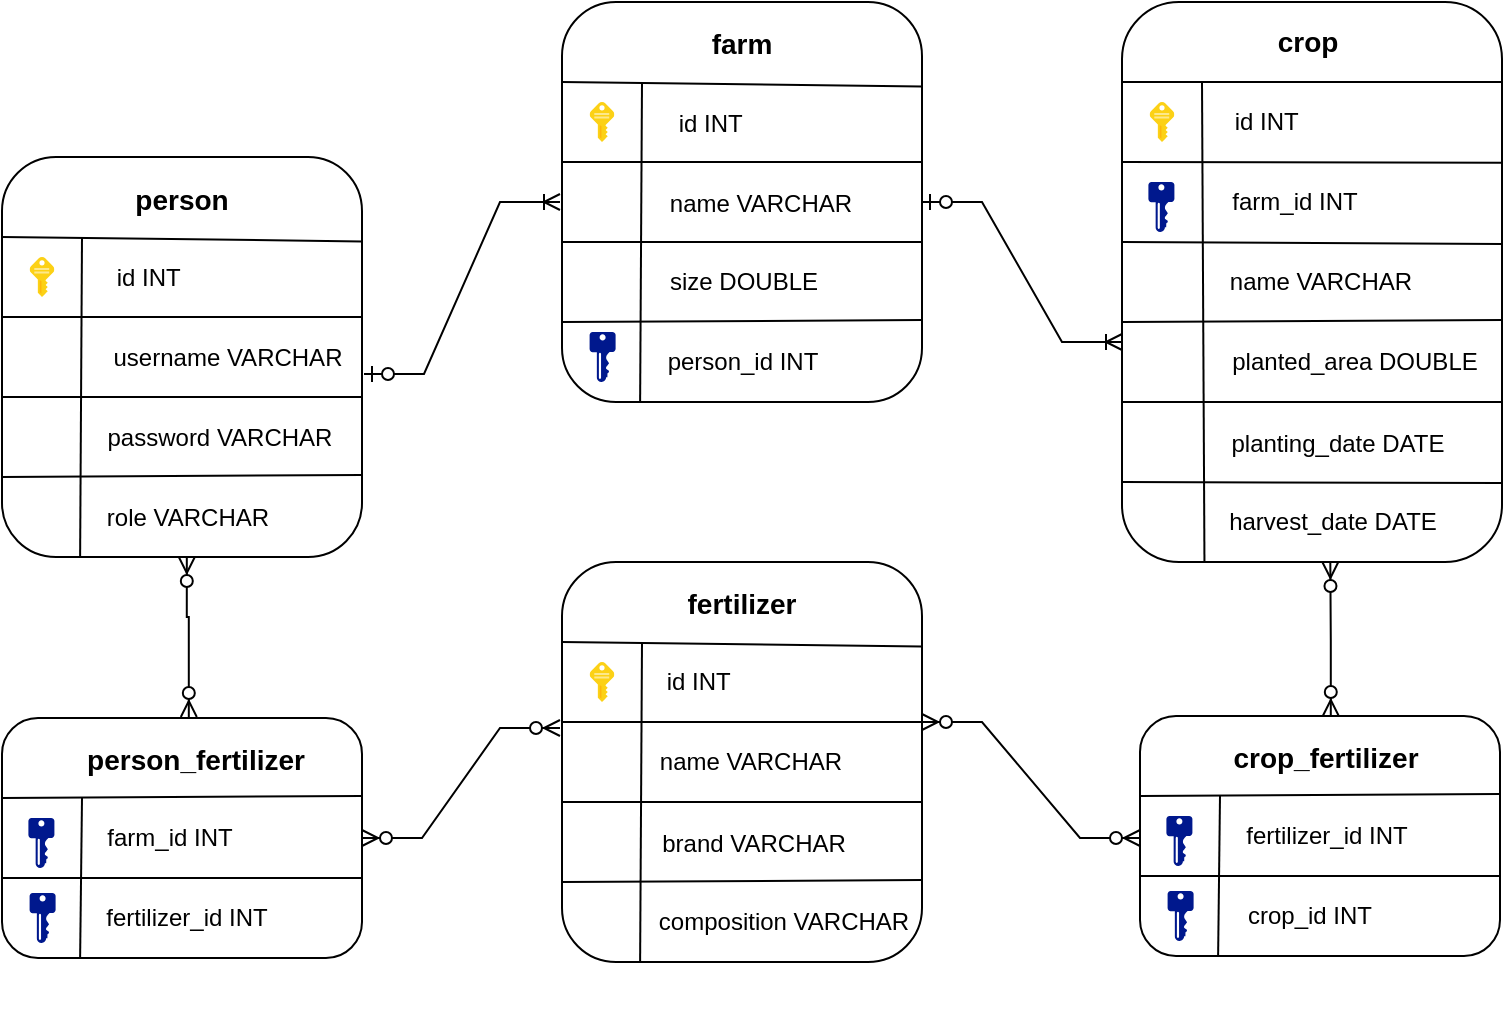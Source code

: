 <mxfile version="26.0.5">
  <diagram name="Page-1" id="6133507b-19e7-1e82-6fc7-422aa6c4b21f">
    <mxGraphModel dx="1311" dy="501" grid="1" gridSize="10" guides="1" tooltips="1" connect="1" arrows="1" fold="1" page="1" pageScale="1" pageWidth="1100" pageHeight="850" background="none" math="0" shadow="0">
      <root>
        <mxCell id="0" />
        <mxCell id="1" parent="0" />
        <mxCell id="4Ya6MQj-gc4yKTbIKFqB-1" value="" style="rounded=1;whiteSpace=wrap;html=1;" vertex="1" parent="1">
          <mxGeometry x="120" y="237.5" width="180" height="200" as="geometry" />
        </mxCell>
        <mxCell id="4Ya6MQj-gc4yKTbIKFqB-2" value="" style="endArrow=none;html=1;rounded=0;entryX=1;entryY=0.211;entryDx=0;entryDy=0;entryPerimeter=0;" edge="1" parent="1" target="4Ya6MQj-gc4yKTbIKFqB-1">
          <mxGeometry width="50" height="50" relative="1" as="geometry">
            <mxPoint x="120" y="277.5" as="sourcePoint" />
            <mxPoint x="170" y="227.5" as="targetPoint" />
          </mxGeometry>
        </mxCell>
        <mxCell id="4Ya6MQj-gc4yKTbIKFqB-3" value="" style="endArrow=none;html=1;rounded=0;entryX=1;entryY=0.6;entryDx=0;entryDy=0;entryPerimeter=0;" edge="1" parent="1" target="4Ya6MQj-gc4yKTbIKFqB-1">
          <mxGeometry width="50" height="50" relative="1" as="geometry">
            <mxPoint x="120" y="357.5" as="sourcePoint" />
            <mxPoint x="240" y="357.5" as="targetPoint" />
          </mxGeometry>
        </mxCell>
        <mxCell id="4Ya6MQj-gc4yKTbIKFqB-4" value="" style="endArrow=none;html=1;rounded=0;entryX=1;entryY=0.795;entryDx=0;entryDy=0;entryPerimeter=0;" edge="1" parent="1" target="4Ya6MQj-gc4yKTbIKFqB-1">
          <mxGeometry width="50" height="50" relative="1" as="geometry">
            <mxPoint x="120" y="397.5" as="sourcePoint" />
            <mxPoint x="240" y="397.5" as="targetPoint" />
          </mxGeometry>
        </mxCell>
        <mxCell id="4Ya6MQj-gc4yKTbIKFqB-5" value="" style="endArrow=none;html=1;rounded=0;" edge="1" parent="1">
          <mxGeometry width="50" height="50" relative="1" as="geometry">
            <mxPoint x="120" y="317.5" as="sourcePoint" />
            <mxPoint x="300" y="317.5" as="targetPoint" />
          </mxGeometry>
        </mxCell>
        <mxCell id="4Ya6MQj-gc4yKTbIKFqB-6" value="&lt;b&gt;&lt;font style=&quot;font-size: 14px;&quot;&gt;person&lt;/font&gt;&lt;/b&gt;" style="text;html=1;align=center;verticalAlign=middle;whiteSpace=wrap;rounded=0;" vertex="1" parent="1">
          <mxGeometry x="165" y="243.5" width="90" height="30" as="geometry" />
        </mxCell>
        <mxCell id="4Ya6MQj-gc4yKTbIKFqB-7" value="username VARCHAR" style="text;html=1;align=center;verticalAlign=middle;whiteSpace=wrap;rounded=0;" vertex="1" parent="1">
          <mxGeometry x="173" y="322.5" width="120" height="30" as="geometry" />
        </mxCell>
        <mxCell id="4Ya6MQj-gc4yKTbIKFqB-8" value="password VARCHAR" style="text;html=1;align=center;verticalAlign=middle;whiteSpace=wrap;rounded=0;" vertex="1" parent="1">
          <mxGeometry x="159" y="367.5" width="140" height="20" as="geometry" />
        </mxCell>
        <mxCell id="4Ya6MQj-gc4yKTbIKFqB-9" value="role VARCHAR" style="text;html=1;align=center;verticalAlign=middle;whiteSpace=wrap;rounded=0;" vertex="1" parent="1">
          <mxGeometry x="153" y="405.5" width="120" height="25" as="geometry" />
        </mxCell>
        <mxCell id="4Ya6MQj-gc4yKTbIKFqB-10" value="id INT&amp;nbsp;" style="text;html=1;align=center;verticalAlign=middle;whiteSpace=wrap;rounded=0;" vertex="1" parent="1">
          <mxGeometry x="165" y="282.5" width="60" height="30" as="geometry" />
        </mxCell>
        <mxCell id="4Ya6MQj-gc4yKTbIKFqB-11" value="" style="image;sketch=0;aspect=fixed;html=1;points=[];align=center;fontSize=12;image=img/lib/mscae/Key.svg;" vertex="1" parent="1">
          <mxGeometry x="133.8" y="287.5" width="12.4" height="20" as="geometry" />
        </mxCell>
        <mxCell id="4Ya6MQj-gc4yKTbIKFqB-12" style="edgeStyle=orthogonalEdgeStyle;rounded=0;orthogonalLoop=1;jettySize=auto;html=1;exitX=0.5;exitY=1;exitDx=0;exitDy=0;" edge="1" parent="1" source="4Ya6MQj-gc4yKTbIKFqB-8" target="4Ya6MQj-gc4yKTbIKFqB-8">
          <mxGeometry relative="1" as="geometry" />
        </mxCell>
        <mxCell id="4Ya6MQj-gc4yKTbIKFqB-13" value="" style="shape=image;html=1;verticalAlign=top;verticalLabelPosition=bottom;labelBackgroundColor=#ffffff;imageAspect=0;aspect=fixed;image=https://cdn1.iconfinder.com/data/icons/unicons-line-vol-2/24/diamond-128.png" vertex="1" parent="1">
          <mxGeometry x="130" y="327.5" width="20" height="20" as="geometry" />
        </mxCell>
        <mxCell id="4Ya6MQj-gc4yKTbIKFqB-15" value="" style="shape=image;html=1;verticalAlign=top;verticalLabelPosition=bottom;labelBackgroundColor=#ffffff;imageAspect=0;aspect=fixed;image=https://cdn1.iconfinder.com/data/icons/unicons-line-vol-2/24/diamond-128.png" vertex="1" parent="1">
          <mxGeometry x="130" y="367.5" width="20" height="20" as="geometry" />
        </mxCell>
        <mxCell id="4Ya6MQj-gc4yKTbIKFqB-16" value="" style="shape=image;html=1;verticalAlign=top;verticalLabelPosition=bottom;labelBackgroundColor=#ffffff;imageAspect=0;aspect=fixed;image=https://cdn1.iconfinder.com/data/icons/unicons-line-vol-2/24/diamond-128.png" vertex="1" parent="1">
          <mxGeometry x="130" y="402.5" width="20" height="20" as="geometry" />
        </mxCell>
        <mxCell id="4Ya6MQj-gc4yKTbIKFqB-17" value="" style="endArrow=none;html=1;rounded=0;exitX=0.217;exitY=1;exitDx=0;exitDy=0;exitPerimeter=0;" edge="1" parent="1" source="4Ya6MQj-gc4yKTbIKFqB-1">
          <mxGeometry width="50" height="50" relative="1" as="geometry">
            <mxPoint x="110" y="287.5" as="sourcePoint" />
            <mxPoint x="160" y="277.5" as="targetPoint" />
          </mxGeometry>
        </mxCell>
        <mxCell id="4Ya6MQj-gc4yKTbIKFqB-18" value="" style="rounded=1;whiteSpace=wrap;html=1;" vertex="1" parent="1">
          <mxGeometry x="400" y="160" width="180" height="200" as="geometry" />
        </mxCell>
        <mxCell id="4Ya6MQj-gc4yKTbIKFqB-19" value="" style="endArrow=none;html=1;rounded=0;entryX=1;entryY=0.211;entryDx=0;entryDy=0;entryPerimeter=0;" edge="1" parent="1" target="4Ya6MQj-gc4yKTbIKFqB-18">
          <mxGeometry width="50" height="50" relative="1" as="geometry">
            <mxPoint x="400" y="200" as="sourcePoint" />
            <mxPoint x="450" y="150" as="targetPoint" />
          </mxGeometry>
        </mxCell>
        <mxCell id="4Ya6MQj-gc4yKTbIKFqB-20" value="" style="endArrow=none;html=1;rounded=0;entryX=1;entryY=0.6;entryDx=0;entryDy=0;entryPerimeter=0;" edge="1" parent="1" target="4Ya6MQj-gc4yKTbIKFqB-18">
          <mxGeometry width="50" height="50" relative="1" as="geometry">
            <mxPoint x="400" y="280" as="sourcePoint" />
            <mxPoint x="520" y="280" as="targetPoint" />
          </mxGeometry>
        </mxCell>
        <mxCell id="4Ya6MQj-gc4yKTbIKFqB-21" value="" style="endArrow=none;html=1;rounded=0;entryX=1;entryY=0.795;entryDx=0;entryDy=0;entryPerimeter=0;" edge="1" parent="1" target="4Ya6MQj-gc4yKTbIKFqB-18">
          <mxGeometry width="50" height="50" relative="1" as="geometry">
            <mxPoint x="400" y="320" as="sourcePoint" />
            <mxPoint x="520" y="320" as="targetPoint" />
          </mxGeometry>
        </mxCell>
        <mxCell id="4Ya6MQj-gc4yKTbIKFqB-22" value="" style="endArrow=none;html=1;rounded=0;" edge="1" parent="1">
          <mxGeometry width="50" height="50" relative="1" as="geometry">
            <mxPoint x="400" y="240" as="sourcePoint" />
            <mxPoint x="580" y="240" as="targetPoint" />
          </mxGeometry>
        </mxCell>
        <mxCell id="4Ya6MQj-gc4yKTbIKFqB-23" value="&lt;font style=&quot;font-size: 14px;&quot;&gt;&lt;b&gt;farm&lt;/b&gt;&lt;/font&gt;" style="text;html=1;align=center;verticalAlign=middle;whiteSpace=wrap;rounded=0;" vertex="1" parent="1">
          <mxGeometry x="445" y="166" width="90" height="30" as="geometry" />
        </mxCell>
        <mxCell id="4Ya6MQj-gc4yKTbIKFqB-24" value="name VARCHAR" style="text;html=1;align=center;verticalAlign=middle;whiteSpace=wrap;rounded=0;" vertex="1" parent="1">
          <mxGeometry x="442" y="246" width="115" height="30" as="geometry" />
        </mxCell>
        <mxCell id="4Ya6MQj-gc4yKTbIKFqB-25" value="size DOUBLE" style="text;html=1;align=center;verticalAlign=middle;whiteSpace=wrap;rounded=0;" vertex="1" parent="1">
          <mxGeometry x="436" y="290" width="110" height="20" as="geometry" />
        </mxCell>
        <mxCell id="4Ya6MQj-gc4yKTbIKFqB-26" value="person_id INT" style="text;html=1;align=center;verticalAlign=middle;whiteSpace=wrap;rounded=0;" vertex="1" parent="1">
          <mxGeometry x="447.5" y="325" width="85" height="30" as="geometry" />
        </mxCell>
        <mxCell id="4Ya6MQj-gc4yKTbIKFqB-27" value="id INT&amp;nbsp;" style="text;html=1;align=center;verticalAlign=middle;whiteSpace=wrap;rounded=0;" vertex="1" parent="1">
          <mxGeometry x="445.5" y="208" width="60" height="25" as="geometry" />
        </mxCell>
        <mxCell id="4Ya6MQj-gc4yKTbIKFqB-28" value="" style="image;sketch=0;aspect=fixed;html=1;points=[];align=center;fontSize=12;image=img/lib/mscae/Key.svg;" vertex="1" parent="1">
          <mxGeometry x="413.8" y="210" width="12.4" height="20" as="geometry" />
        </mxCell>
        <mxCell id="4Ya6MQj-gc4yKTbIKFqB-29" style="edgeStyle=orthogonalEdgeStyle;rounded=0;orthogonalLoop=1;jettySize=auto;html=1;exitX=0.5;exitY=1;exitDx=0;exitDy=0;" edge="1" parent="1" source="4Ya6MQj-gc4yKTbIKFqB-25" target="4Ya6MQj-gc4yKTbIKFqB-25">
          <mxGeometry relative="1" as="geometry" />
        </mxCell>
        <mxCell id="4Ya6MQj-gc4yKTbIKFqB-30" value="" style="shape=image;html=1;verticalAlign=top;verticalLabelPosition=bottom;labelBackgroundColor=#ffffff;imageAspect=0;aspect=fixed;image=https://cdn1.iconfinder.com/data/icons/unicons-line-vol-2/24/diamond-128.png" vertex="1" parent="1">
          <mxGeometry x="410" y="250" width="20" height="20" as="geometry" />
        </mxCell>
        <mxCell id="4Ya6MQj-gc4yKTbIKFqB-31" value="" style="shape=image;html=1;verticalAlign=top;verticalLabelPosition=bottom;labelBackgroundColor=#ffffff;imageAspect=0;aspect=fixed;image=https://cdn1.iconfinder.com/data/icons/unicons-line-vol-2/24/diamond-128.png" vertex="1" parent="1">
          <mxGeometry x="410" y="290" width="20" height="20" as="geometry" />
        </mxCell>
        <mxCell id="4Ya6MQj-gc4yKTbIKFqB-33" value="" style="endArrow=none;html=1;rounded=0;exitX=0.217;exitY=1;exitDx=0;exitDy=0;exitPerimeter=0;" edge="1" parent="1" source="4Ya6MQj-gc4yKTbIKFqB-18">
          <mxGeometry width="50" height="50" relative="1" as="geometry">
            <mxPoint x="390" y="210" as="sourcePoint" />
            <mxPoint x="440" y="200" as="targetPoint" />
          </mxGeometry>
        </mxCell>
        <mxCell id="4Ya6MQj-gc4yKTbIKFqB-51" value="" style="rounded=1;whiteSpace=wrap;html=1;" vertex="1" parent="1">
          <mxGeometry x="680" y="160" width="190" height="280" as="geometry" />
        </mxCell>
        <mxCell id="4Ya6MQj-gc4yKTbIKFqB-52" value="" style="endArrow=none;html=1;rounded=0;entryX=1;entryY=0.143;entryDx=0;entryDy=0;entryPerimeter=0;" edge="1" parent="1" target="4Ya6MQj-gc4yKTbIKFqB-51">
          <mxGeometry width="50" height="50" relative="1" as="geometry">
            <mxPoint x="680" y="200" as="sourcePoint" />
            <mxPoint x="730" y="150" as="targetPoint" />
          </mxGeometry>
        </mxCell>
        <mxCell id="4Ya6MQj-gc4yKTbIKFqB-53" value="" style="endArrow=none;html=1;rounded=0;entryX=1;entryY=0.432;entryDx=0;entryDy=0;entryPerimeter=0;" edge="1" parent="1" target="4Ya6MQj-gc4yKTbIKFqB-51">
          <mxGeometry width="50" height="50" relative="1" as="geometry">
            <mxPoint x="680" y="280" as="sourcePoint" />
            <mxPoint x="800" y="280" as="targetPoint" />
          </mxGeometry>
        </mxCell>
        <mxCell id="4Ya6MQj-gc4yKTbIKFqB-54" value="" style="endArrow=none;html=1;rounded=0;entryX=1;entryY=0.568;entryDx=0;entryDy=0;entryPerimeter=0;" edge="1" parent="1" target="4Ya6MQj-gc4yKTbIKFqB-51">
          <mxGeometry width="50" height="50" relative="1" as="geometry">
            <mxPoint x="680" y="320" as="sourcePoint" />
            <mxPoint x="800" y="320" as="targetPoint" />
          </mxGeometry>
        </mxCell>
        <mxCell id="4Ya6MQj-gc4yKTbIKFqB-55" value="" style="endArrow=none;html=1;rounded=0;entryX=1.002;entryY=0.287;entryDx=0;entryDy=0;entryPerimeter=0;" edge="1" parent="1" target="4Ya6MQj-gc4yKTbIKFqB-51">
          <mxGeometry width="50" height="50" relative="1" as="geometry">
            <mxPoint x="680" y="240" as="sourcePoint" />
            <mxPoint x="860" y="240" as="targetPoint" />
          </mxGeometry>
        </mxCell>
        <mxCell id="4Ya6MQj-gc4yKTbIKFqB-56" value="&lt;font style=&quot;font-size: 14px;&quot;&gt;&lt;b&gt;crop&lt;/b&gt;&lt;/font&gt;" style="text;html=1;align=center;verticalAlign=middle;whiteSpace=wrap;rounded=0;" vertex="1" parent="1">
          <mxGeometry x="728" y="165" width="90" height="30" as="geometry" />
        </mxCell>
        <mxCell id="4Ya6MQj-gc4yKTbIKFqB-57" value="farm_id INT" style="text;html=1;align=center;verticalAlign=middle;whiteSpace=wrap;rounded=0;" vertex="1" parent="1">
          <mxGeometry x="734" y="245" width="65" height="30" as="geometry" />
        </mxCell>
        <mxCell id="4Ya6MQj-gc4yKTbIKFqB-58" value="name VARCHAR" style="text;html=1;align=center;verticalAlign=middle;whiteSpace=wrap;rounded=0;" vertex="1" parent="1">
          <mxGeometry x="732" y="290" width="95" height="20" as="geometry" />
        </mxCell>
        <mxCell id="4Ya6MQj-gc4yKTbIKFqB-59" value="planted_area DOUBLE" style="text;html=1;align=center;verticalAlign=middle;whiteSpace=wrap;rounded=0;" vertex="1" parent="1">
          <mxGeometry x="729" y="327" width="135" height="25" as="geometry" />
        </mxCell>
        <mxCell id="4Ya6MQj-gc4yKTbIKFqB-60" value="id INT&amp;nbsp;" style="text;html=1;align=center;verticalAlign=middle;whiteSpace=wrap;rounded=0;" vertex="1" parent="1">
          <mxGeometry x="734" y="205" width="40.4" height="30" as="geometry" />
        </mxCell>
        <mxCell id="4Ya6MQj-gc4yKTbIKFqB-61" value="" style="image;sketch=0;aspect=fixed;html=1;points=[];align=center;fontSize=12;image=img/lib/mscae/Key.svg;" vertex="1" parent="1">
          <mxGeometry x="693.8" y="210" width="12.4" height="20" as="geometry" />
        </mxCell>
        <mxCell id="4Ya6MQj-gc4yKTbIKFqB-62" style="edgeStyle=orthogonalEdgeStyle;rounded=0;orthogonalLoop=1;jettySize=auto;html=1;exitX=0.5;exitY=1;exitDx=0;exitDy=0;" edge="1" parent="1" source="4Ya6MQj-gc4yKTbIKFqB-58" target="4Ya6MQj-gc4yKTbIKFqB-58">
          <mxGeometry relative="1" as="geometry" />
        </mxCell>
        <mxCell id="4Ya6MQj-gc4yKTbIKFqB-64" value="" style="shape=image;html=1;verticalAlign=top;verticalLabelPosition=bottom;labelBackgroundColor=#ffffff;imageAspect=0;aspect=fixed;image=https://cdn1.iconfinder.com/data/icons/unicons-line-vol-2/24/diamond-128.png" vertex="1" parent="1">
          <mxGeometry x="690" y="290" width="20" height="20" as="geometry" />
        </mxCell>
        <mxCell id="4Ya6MQj-gc4yKTbIKFqB-65" value="" style="shape=image;html=1;verticalAlign=top;verticalLabelPosition=bottom;labelBackgroundColor=#ffffff;imageAspect=0;aspect=fixed;image=https://cdn1.iconfinder.com/data/icons/unicons-line-vol-2/24/diamond-128.png" vertex="1" parent="1">
          <mxGeometry x="690" y="330" width="20" height="20" as="geometry" />
        </mxCell>
        <mxCell id="4Ya6MQj-gc4yKTbIKFqB-66" value="" style="endArrow=none;html=1;rounded=0;exitX=0.217;exitY=1;exitDx=0;exitDy=0;exitPerimeter=0;" edge="1" parent="1" source="4Ya6MQj-gc4yKTbIKFqB-51">
          <mxGeometry width="50" height="50" relative="1" as="geometry">
            <mxPoint x="670" y="210" as="sourcePoint" />
            <mxPoint x="720" y="200" as="targetPoint" />
          </mxGeometry>
        </mxCell>
        <mxCell id="4Ya6MQj-gc4yKTbIKFqB-67" value="" style="rounded=1;whiteSpace=wrap;html=1;" vertex="1" parent="1">
          <mxGeometry x="400" y="440" width="180" height="200" as="geometry" />
        </mxCell>
        <mxCell id="4Ya6MQj-gc4yKTbIKFqB-68" value="" style="endArrow=none;html=1;rounded=0;entryX=1;entryY=0.211;entryDx=0;entryDy=0;entryPerimeter=0;" edge="1" parent="1" target="4Ya6MQj-gc4yKTbIKFqB-67">
          <mxGeometry width="50" height="50" relative="1" as="geometry">
            <mxPoint x="400" y="480" as="sourcePoint" />
            <mxPoint x="450" y="430" as="targetPoint" />
          </mxGeometry>
        </mxCell>
        <mxCell id="4Ya6MQj-gc4yKTbIKFqB-69" value="" style="endArrow=none;html=1;rounded=0;entryX=1;entryY=0.6;entryDx=0;entryDy=0;entryPerimeter=0;" edge="1" parent="1" target="4Ya6MQj-gc4yKTbIKFqB-67">
          <mxGeometry width="50" height="50" relative="1" as="geometry">
            <mxPoint x="400" y="560" as="sourcePoint" />
            <mxPoint x="520" y="560" as="targetPoint" />
          </mxGeometry>
        </mxCell>
        <mxCell id="4Ya6MQj-gc4yKTbIKFqB-70" value="" style="endArrow=none;html=1;rounded=0;entryX=1;entryY=0.795;entryDx=0;entryDy=0;entryPerimeter=0;" edge="1" parent="1" target="4Ya6MQj-gc4yKTbIKFqB-67">
          <mxGeometry width="50" height="50" relative="1" as="geometry">
            <mxPoint x="400" y="600" as="sourcePoint" />
            <mxPoint x="520" y="600" as="targetPoint" />
          </mxGeometry>
        </mxCell>
        <mxCell id="4Ya6MQj-gc4yKTbIKFqB-71" value="" style="endArrow=none;html=1;rounded=0;" edge="1" parent="1">
          <mxGeometry width="50" height="50" relative="1" as="geometry">
            <mxPoint x="400" y="520" as="sourcePoint" />
            <mxPoint x="580" y="520" as="targetPoint" />
          </mxGeometry>
        </mxCell>
        <mxCell id="4Ya6MQj-gc4yKTbIKFqB-72" value="&lt;b&gt;&lt;font style=&quot;font-size: 14px;&quot;&gt;fertilizer&lt;/font&gt;&lt;/b&gt;" style="text;html=1;align=center;verticalAlign=middle;whiteSpace=wrap;rounded=0;" vertex="1" parent="1">
          <mxGeometry x="445" y="446" width="90" height="30" as="geometry" />
        </mxCell>
        <mxCell id="4Ya6MQj-gc4yKTbIKFqB-73" value="name VARCHAR" style="text;html=1;align=center;verticalAlign=middle;whiteSpace=wrap;rounded=0;" vertex="1" parent="1">
          <mxGeometry x="442" y="525" width="105" height="30" as="geometry" />
        </mxCell>
        <mxCell id="4Ya6MQj-gc4yKTbIKFqB-74" value="brand VARCHAR" style="text;html=1;align=center;verticalAlign=middle;whiteSpace=wrap;rounded=0;" vertex="1" parent="1">
          <mxGeometry x="441" y="571" width="110" height="20" as="geometry" />
        </mxCell>
        <mxCell id="4Ya6MQj-gc4yKTbIKFqB-75" value="composition VARCHAR" style="text;html=1;align=center;verticalAlign=middle;whiteSpace=wrap;rounded=0;" vertex="1" parent="1">
          <mxGeometry x="446" y="605" width="130" height="30" as="geometry" />
        </mxCell>
        <mxCell id="4Ya6MQj-gc4yKTbIKFqB-76" value="id INT&amp;nbsp;" style="text;html=1;align=center;verticalAlign=middle;whiteSpace=wrap;rounded=0;" vertex="1" parent="1">
          <mxGeometry x="440" y="485" width="60" height="30" as="geometry" />
        </mxCell>
        <mxCell id="4Ya6MQj-gc4yKTbIKFqB-77" value="" style="image;sketch=0;aspect=fixed;html=1;points=[];align=center;fontSize=12;image=img/lib/mscae/Key.svg;" vertex="1" parent="1">
          <mxGeometry x="413.8" y="490" width="12.4" height="20" as="geometry" />
        </mxCell>
        <mxCell id="4Ya6MQj-gc4yKTbIKFqB-78" style="edgeStyle=orthogonalEdgeStyle;rounded=0;orthogonalLoop=1;jettySize=auto;html=1;exitX=0.5;exitY=1;exitDx=0;exitDy=0;" edge="1" parent="1" source="4Ya6MQj-gc4yKTbIKFqB-74" target="4Ya6MQj-gc4yKTbIKFqB-74">
          <mxGeometry relative="1" as="geometry" />
        </mxCell>
        <mxCell id="4Ya6MQj-gc4yKTbIKFqB-79" value="" style="shape=image;html=1;verticalAlign=top;verticalLabelPosition=bottom;labelBackgroundColor=#ffffff;imageAspect=0;aspect=fixed;image=https://cdn1.iconfinder.com/data/icons/unicons-line-vol-2/24/diamond-128.png" vertex="1" parent="1">
          <mxGeometry x="410" y="530" width="20" height="20" as="geometry" />
        </mxCell>
        <mxCell id="4Ya6MQj-gc4yKTbIKFqB-80" value="" style="shape=image;html=1;verticalAlign=top;verticalLabelPosition=bottom;labelBackgroundColor=#ffffff;imageAspect=0;aspect=fixed;image=https://cdn1.iconfinder.com/data/icons/unicons-line-vol-2/24/diamond-128.png" vertex="1" parent="1">
          <mxGeometry x="410" y="570" width="20" height="20" as="geometry" />
        </mxCell>
        <mxCell id="4Ya6MQj-gc4yKTbIKFqB-81" value="" style="shape=image;html=1;verticalAlign=top;verticalLabelPosition=bottom;labelBackgroundColor=#ffffff;imageAspect=0;aspect=fixed;image=https://cdn1.iconfinder.com/data/icons/unicons-line-vol-2/24/diamond-128.png" vertex="1" parent="1">
          <mxGeometry x="410" y="605" width="20" height="20" as="geometry" />
        </mxCell>
        <mxCell id="4Ya6MQj-gc4yKTbIKFqB-82" value="" style="endArrow=none;html=1;rounded=0;exitX=0.217;exitY=1;exitDx=0;exitDy=0;exitPerimeter=0;" edge="1" parent="1" source="4Ya6MQj-gc4yKTbIKFqB-67">
          <mxGeometry width="50" height="50" relative="1" as="geometry">
            <mxPoint x="390" y="490" as="sourcePoint" />
            <mxPoint x="440" y="480" as="targetPoint" />
          </mxGeometry>
        </mxCell>
        <mxCell id="4Ya6MQj-gc4yKTbIKFqB-83" value="" style="rounded=1;whiteSpace=wrap;html=1;" vertex="1" parent="1">
          <mxGeometry x="689" y="517" width="180" height="120" as="geometry" />
        </mxCell>
        <mxCell id="4Ya6MQj-gc4yKTbIKFqB-84" value="" style="endArrow=none;html=1;rounded=0;entryX=0.998;entryY=0.325;entryDx=0;entryDy=0;entryPerimeter=0;" edge="1" parent="1" target="4Ya6MQj-gc4yKTbIKFqB-83">
          <mxGeometry width="50" height="50" relative="1" as="geometry">
            <mxPoint x="689" y="557" as="sourcePoint" />
            <mxPoint x="739" y="507" as="targetPoint" />
          </mxGeometry>
        </mxCell>
        <mxCell id="4Ya6MQj-gc4yKTbIKFqB-87" value="" style="endArrow=none;html=1;rounded=0;" edge="1" parent="1">
          <mxGeometry width="50" height="50" relative="1" as="geometry">
            <mxPoint x="689" y="597" as="sourcePoint" />
            <mxPoint x="869" y="597" as="targetPoint" />
          </mxGeometry>
        </mxCell>
        <mxCell id="4Ya6MQj-gc4yKTbIKFqB-88" value="&lt;font style=&quot;font-size: 14px;&quot;&gt;&lt;b&gt;crop_fertilizer&lt;/b&gt;&lt;/font&gt;" style="text;html=1;align=center;verticalAlign=middle;whiteSpace=wrap;rounded=0;" vertex="1" parent="1">
          <mxGeometry x="737" y="523" width="90" height="30" as="geometry" />
        </mxCell>
        <mxCell id="4Ya6MQj-gc4yKTbIKFqB-89" value="crop_id INT" style="text;html=1;align=center;verticalAlign=middle;whiteSpace=wrap;rounded=0;" vertex="1" parent="1">
          <mxGeometry x="732" y="601.5" width="84" height="30" as="geometry" />
        </mxCell>
        <mxCell id="4Ya6MQj-gc4yKTbIKFqB-92" value="fertilizer_id INT" style="text;html=1;align=center;verticalAlign=middle;whiteSpace=wrap;rounded=0;" vertex="1" parent="1">
          <mxGeometry x="709.5" y="562" width="145" height="30" as="geometry" />
        </mxCell>
        <mxCell id="4Ya6MQj-gc4yKTbIKFqB-94" style="edgeStyle=orthogonalEdgeStyle;rounded=0;orthogonalLoop=1;jettySize=auto;html=1;exitX=0.5;exitY=1;exitDx=0;exitDy=0;" edge="1" parent="1">
          <mxGeometry relative="1" as="geometry">
            <mxPoint x="794" y="667" as="sourcePoint" />
            <mxPoint x="794" y="667" as="targetPoint" />
          </mxGeometry>
        </mxCell>
        <mxCell id="4Ya6MQj-gc4yKTbIKFqB-98" value="" style="endArrow=none;html=1;rounded=0;exitX=0.217;exitY=1;exitDx=0;exitDy=0;exitPerimeter=0;" edge="1" parent="1" source="4Ya6MQj-gc4yKTbIKFqB-83">
          <mxGeometry width="50" height="50" relative="1" as="geometry">
            <mxPoint x="679" y="567" as="sourcePoint" />
            <mxPoint x="729" y="557" as="targetPoint" />
          </mxGeometry>
        </mxCell>
        <mxCell id="4Ya6MQj-gc4yKTbIKFqB-117" value="" style="sketch=0;aspect=fixed;pointerEvents=1;shadow=0;dashed=0;html=1;strokeColor=none;labelPosition=center;verticalLabelPosition=bottom;verticalAlign=top;align=center;fillColor=#00188D;shape=mxgraph.mscae.enterprise.key_permissions" vertex="1" parent="1">
          <mxGeometry x="413.8" y="325" width="13" height="25" as="geometry" />
        </mxCell>
        <mxCell id="4Ya6MQj-gc4yKTbIKFqB-118" value="" style="endArrow=none;html=1;rounded=0;" edge="1" parent="1">
          <mxGeometry width="50" height="50" relative="1" as="geometry">
            <mxPoint x="680" y="360" as="sourcePoint" />
            <mxPoint x="870" y="360" as="targetPoint" />
          </mxGeometry>
        </mxCell>
        <mxCell id="4Ya6MQj-gc4yKTbIKFqB-119" value="" style="endArrow=none;html=1;rounded=0;entryX=0.999;entryY=0.859;entryDx=0;entryDy=0;entryPerimeter=0;" edge="1" parent="1" target="4Ya6MQj-gc4yKTbIKFqB-51">
          <mxGeometry width="50" height="50" relative="1" as="geometry">
            <mxPoint x="680" y="400" as="sourcePoint" />
            <mxPoint x="860" y="400" as="targetPoint" />
          </mxGeometry>
        </mxCell>
        <mxCell id="4Ya6MQj-gc4yKTbIKFqB-121" value="" style="sketch=0;aspect=fixed;pointerEvents=1;shadow=0;dashed=0;html=1;strokeColor=none;labelPosition=center;verticalLabelPosition=bottom;verticalAlign=top;align=center;fillColor=#00188D;shape=mxgraph.mscae.enterprise.key_permissions" vertex="1" parent="1">
          <mxGeometry x="693.2" y="250" width="13" height="25" as="geometry" />
        </mxCell>
        <mxCell id="4Ya6MQj-gc4yKTbIKFqB-122" value="" style="shape=image;html=1;verticalAlign=top;verticalLabelPosition=bottom;labelBackgroundColor=#ffffff;imageAspect=0;aspect=fixed;image=https://cdn1.iconfinder.com/data/icons/unicons-line-vol-2/24/diamond-128.png" vertex="1" parent="1">
          <mxGeometry x="690" y="370" width="20" height="20" as="geometry" />
        </mxCell>
        <mxCell id="4Ya6MQj-gc4yKTbIKFqB-126" value="" style="shape=image;html=1;verticalAlign=top;verticalLabelPosition=bottom;labelBackgroundColor=#ffffff;imageAspect=0;aspect=fixed;image=https://cdn1.iconfinder.com/data/icons/unicons-line-vol-2/24/diamond-128.png" vertex="1" parent="1">
          <mxGeometry x="690" y="410" width="20" height="20" as="geometry" />
        </mxCell>
        <mxCell id="4Ya6MQj-gc4yKTbIKFqB-127" value="planting_date DATE" style="text;html=1;align=center;verticalAlign=middle;whiteSpace=wrap;rounded=0;" vertex="1" parent="1">
          <mxGeometry x="718" y="368" width="140" height="25" as="geometry" />
        </mxCell>
        <mxCell id="4Ya6MQj-gc4yKTbIKFqB-128" value="harvest_date DATE" style="text;html=1;align=center;verticalAlign=middle;whiteSpace=wrap;rounded=0;" vertex="1" parent="1">
          <mxGeometry x="719.5" y="407.5" width="130.5" height="25" as="geometry" />
        </mxCell>
        <mxCell id="4Ya6MQj-gc4yKTbIKFqB-131" value="" style="sketch=0;aspect=fixed;pointerEvents=1;shadow=0;dashed=0;html=1;strokeColor=none;labelPosition=center;verticalLabelPosition=bottom;verticalAlign=top;align=center;fillColor=#00188D;shape=mxgraph.mscae.enterprise.key_permissions" vertex="1" parent="1">
          <mxGeometry x="702.2" y="567" width="13" height="25" as="geometry" />
        </mxCell>
        <mxCell id="4Ya6MQj-gc4yKTbIKFqB-132" value="" style="sketch=0;aspect=fixed;pointerEvents=1;shadow=0;dashed=0;html=1;strokeColor=none;labelPosition=center;verticalLabelPosition=bottom;verticalAlign=top;align=center;fillColor=#00188D;shape=mxgraph.mscae.enterprise.key_permissions" vertex="1" parent="1">
          <mxGeometry x="702.8" y="604.5" width="13" height="25" as="geometry" />
        </mxCell>
        <mxCell id="4Ya6MQj-gc4yKTbIKFqB-133" value="" style="rounded=1;whiteSpace=wrap;html=1;" vertex="1" parent="1">
          <mxGeometry x="120" y="518" width="180" height="120" as="geometry" />
        </mxCell>
        <mxCell id="4Ya6MQj-gc4yKTbIKFqB-134" value="" style="endArrow=none;html=1;rounded=0;entryX=0.998;entryY=0.325;entryDx=0;entryDy=0;entryPerimeter=0;" edge="1" parent="1" target="4Ya6MQj-gc4yKTbIKFqB-133">
          <mxGeometry width="50" height="50" relative="1" as="geometry">
            <mxPoint x="120" y="558" as="sourcePoint" />
            <mxPoint x="170" y="508" as="targetPoint" />
          </mxGeometry>
        </mxCell>
        <mxCell id="4Ya6MQj-gc4yKTbIKFqB-135" value="" style="endArrow=none;html=1;rounded=0;" edge="1" parent="1">
          <mxGeometry width="50" height="50" relative="1" as="geometry">
            <mxPoint x="120" y="598" as="sourcePoint" />
            <mxPoint x="300" y="598" as="targetPoint" />
          </mxGeometry>
        </mxCell>
        <mxCell id="4Ya6MQj-gc4yKTbIKFqB-136" value="&lt;font style=&quot;font-size: 14px;&quot;&gt;&lt;b&gt;person_fertilizer&lt;/b&gt;&lt;/font&gt;" style="text;html=1;align=center;verticalAlign=middle;whiteSpace=wrap;rounded=0;" vertex="1" parent="1">
          <mxGeometry x="161" y="524" width="112" height="30" as="geometry" />
        </mxCell>
        <mxCell id="4Ya6MQj-gc4yKTbIKFqB-137" value="fertilizer_id INT" style="text;html=1;align=center;verticalAlign=middle;whiteSpace=wrap;rounded=0;" vertex="1" parent="1">
          <mxGeometry x="170" y="603" width="85" height="30" as="geometry" />
        </mxCell>
        <mxCell id="4Ya6MQj-gc4yKTbIKFqB-138" value="farm_id INT" style="text;html=1;align=center;verticalAlign=middle;whiteSpace=wrap;rounded=0;" vertex="1" parent="1">
          <mxGeometry x="159" y="563" width="90" height="30" as="geometry" />
        </mxCell>
        <mxCell id="4Ya6MQj-gc4yKTbIKFqB-139" value="" style="endArrow=none;html=1;rounded=0;exitX=0.217;exitY=1;exitDx=0;exitDy=0;exitPerimeter=0;" edge="1" parent="1" source="4Ya6MQj-gc4yKTbIKFqB-133">
          <mxGeometry width="50" height="50" relative="1" as="geometry">
            <mxPoint x="110" y="568" as="sourcePoint" />
            <mxPoint x="160" y="558" as="targetPoint" />
          </mxGeometry>
        </mxCell>
        <mxCell id="4Ya6MQj-gc4yKTbIKFqB-140" value="" style="sketch=0;aspect=fixed;pointerEvents=1;shadow=0;dashed=0;html=1;strokeColor=none;labelPosition=center;verticalLabelPosition=bottom;verticalAlign=top;align=center;fillColor=#00188D;shape=mxgraph.mscae.enterprise.key_permissions" vertex="1" parent="1">
          <mxGeometry x="133.2" y="568" width="13" height="25" as="geometry" />
        </mxCell>
        <mxCell id="4Ya6MQj-gc4yKTbIKFqB-141" value="" style="sketch=0;aspect=fixed;pointerEvents=1;shadow=0;dashed=0;html=1;strokeColor=none;labelPosition=center;verticalLabelPosition=bottom;verticalAlign=top;align=center;fillColor=#00188D;shape=mxgraph.mscae.enterprise.key_permissions" vertex="1" parent="1">
          <mxGeometry x="133.8" y="605.5" width="13" height="25" as="geometry" />
        </mxCell>
        <mxCell id="4Ya6MQj-gc4yKTbIKFqB-142" value="" style="edgeStyle=entityRelationEdgeStyle;fontSize=12;html=1;endArrow=ERzeroToMany;endFill=1;startArrow=ERzeroToMany;rounded=0;exitX=1;exitY=0.5;exitDx=0;exitDy=0;" edge="1" parent="1" source="4Ya6MQj-gc4yKTbIKFqB-133">
          <mxGeometry width="100" height="100" relative="1" as="geometry">
            <mxPoint x="299" y="623" as="sourcePoint" />
            <mxPoint x="399" y="523" as="targetPoint" />
            <Array as="points">
              <mxPoint x="239" y="603" />
              <mxPoint x="279" y="573" />
            </Array>
          </mxGeometry>
        </mxCell>
        <mxCell id="4Ya6MQj-gc4yKTbIKFqB-143" value="" style="edgeStyle=entityRelationEdgeStyle;fontSize=12;html=1;endArrow=ERzeroToMany;endFill=1;startArrow=ERzeroToMany;rounded=0;" edge="1" parent="1">
          <mxGeometry width="100" height="100" relative="1" as="geometry">
            <mxPoint x="580" y="520" as="sourcePoint" />
            <mxPoint x="689" y="578" as="targetPoint" />
            <Array as="points">
              <mxPoint x="529" y="658" />
              <mxPoint x="569" y="628" />
            </Array>
          </mxGeometry>
        </mxCell>
        <mxCell id="4Ya6MQj-gc4yKTbIKFqB-145" value="" style="edgeStyle=orthogonalEdgeStyle;fontSize=12;html=1;endArrow=ERzeroToMany;endFill=1;startArrow=ERzeroToMany;rounded=0;exitX=0.53;exitY=0;exitDx=0;exitDy=0;exitPerimeter=0;" edge="1" parent="1" source="4Ya6MQj-gc4yKTbIKFqB-83">
          <mxGeometry width="100" height="100" relative="1" as="geometry">
            <mxPoint x="784" y="520" as="sourcePoint" />
            <mxPoint x="784.16" y="440" as="targetPoint" />
            <Array as="points" />
          </mxGeometry>
        </mxCell>
        <mxCell id="4Ya6MQj-gc4yKTbIKFqB-146" value="" style="edgeStyle=entityRelationEdgeStyle;fontSize=12;html=1;endArrow=ERoneToMany;startArrow=ERzeroToOne;rounded=0;" edge="1" parent="1">
          <mxGeometry width="100" height="100" relative="1" as="geometry">
            <mxPoint x="301" y="346" as="sourcePoint" />
            <mxPoint x="399" y="260" as="targetPoint" />
            <Array as="points">
              <mxPoint x="189" y="280" />
            </Array>
          </mxGeometry>
        </mxCell>
        <mxCell id="4Ya6MQj-gc4yKTbIKFqB-147" value="" style="edgeStyle=orthogonalEdgeStyle;fontSize=12;html=1;endArrow=ERzeroToMany;endFill=1;startArrow=ERzeroToMany;rounded=0;" edge="1" parent="1">
          <mxGeometry width="100" height="100" relative="1" as="geometry">
            <mxPoint x="213.41" y="517.5" as="sourcePoint" />
            <mxPoint x="212.41" y="437.5" as="targetPoint" />
            <Array as="points">
              <mxPoint x="213.41" y="467.5" />
            </Array>
          </mxGeometry>
        </mxCell>
        <mxCell id="4Ya6MQj-gc4yKTbIKFqB-148" value="" style="edgeStyle=entityRelationEdgeStyle;fontSize=12;html=1;endArrow=ERoneToMany;startArrow=ERzeroToOne;rounded=0;exitX=1;exitY=0.5;exitDx=0;exitDy=0;" edge="1" parent="1" source="4Ya6MQj-gc4yKTbIKFqB-18">
          <mxGeometry width="100" height="100" relative="1" as="geometry">
            <mxPoint x="582" y="416" as="sourcePoint" />
            <mxPoint x="680" y="330" as="targetPoint" />
            <Array as="points">
              <mxPoint x="470" y="350" />
              <mxPoint x="861" y="370" />
            </Array>
          </mxGeometry>
        </mxCell>
      </root>
    </mxGraphModel>
  </diagram>
</mxfile>
